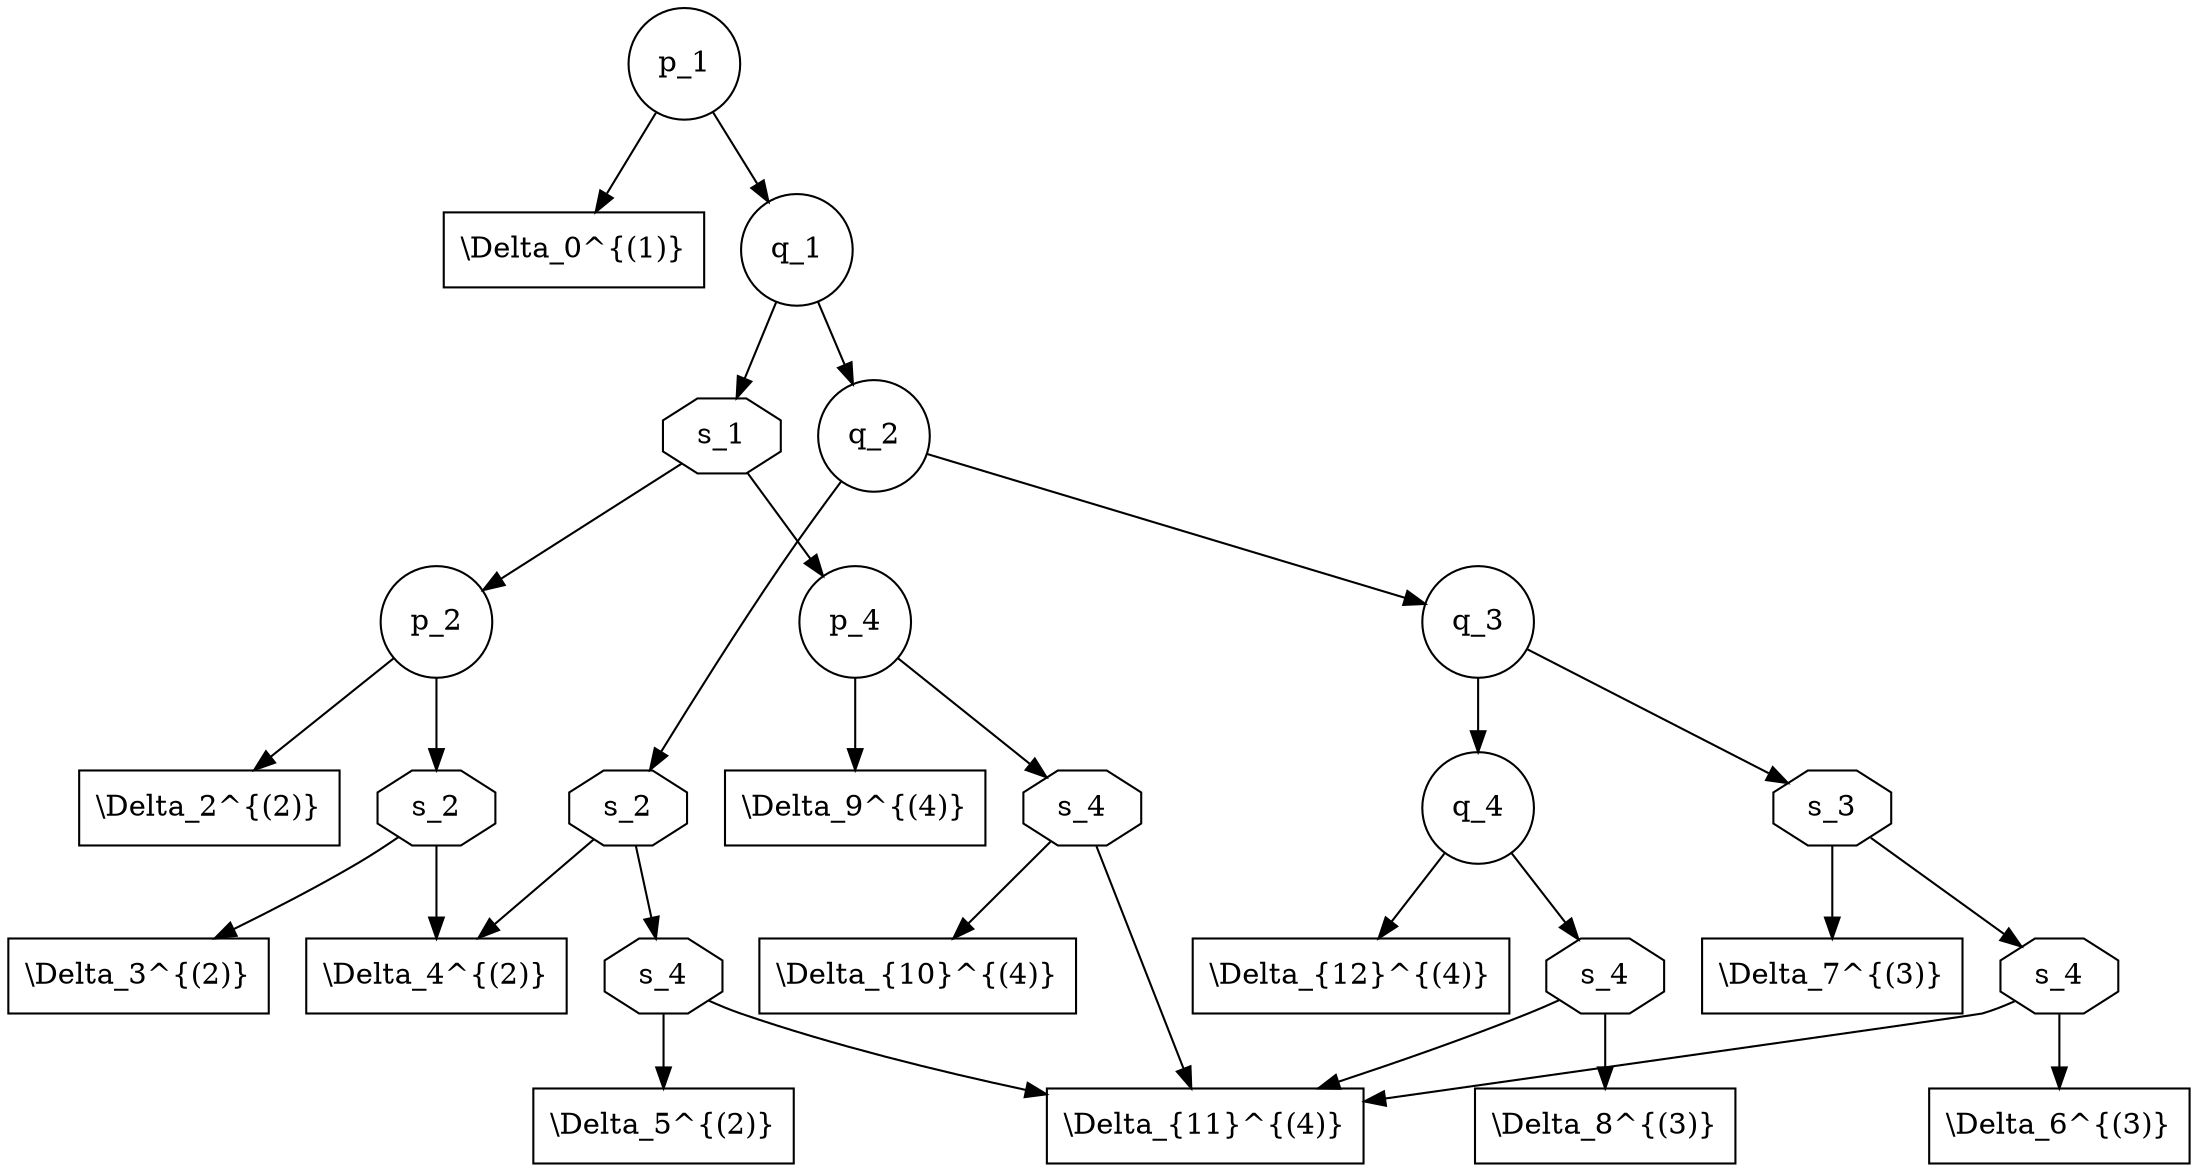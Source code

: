 digraph ss3 {
    p1 [label="p_1"] [shape=circle];
    d0 [label="\\Delta_0^{(1)}"] [shape=box];
    q1 [label="q_1"] [shape=circle];
    p4 [label="p_4"] [shape=circle];
    d9 [label="\\Delta_9^{(4)}"] [shape=box];
    s41 [label="s_4"] [shape=octagon];
    s42 [label="s_4"] [shape=octagon];
    s43 [label="s_4"] [shape=octagon];
    s44 [label="s_4"] [shape=octagon];
    p2 [label="p_2"] [shape=circle];
    q2 [label="q_2"] [shape=circle];
    s1 [label="s_1"] [shape=octagon];
    d2 [label="\\Delta_2^{(2)}"] [shape=box];
    s21 [label="s_2"] [shape=octagon];
    s22 [label="s_2"] [shape=octagon];
    q3 [label="q_3"] [shape=circle];
    s3 [label="s_3"] [shape=octagon];
    q4 [label="q_4"] [shape=circle];
    d3 [label="\\Delta_3^{(2)}"] [shape=box];
    d4 [label="\\Delta_4^{(2)}"] [shape=box];
    d7 [label="\\Delta_7^{(3)}"] [shape=box];
    d8 [label="\\Delta_8^{(3)}"] [shape=box];
    d11 [label="\\Delta_{11}^{(4)}"] [shape=box];
    d10 [label="\\Delta_{10}^{(4)}"] [shape=box];
    d5 [label="\\Delta_5^{(2)}"] [shape=box];
    d6 [label="\\Delta_6^{(3)}"] [shape=box];
    d12 [label="\\Delta_{12}^{(4)}"] [shape=box];

    p1 -> d0
    p1 -> q1 -> q2 -> q3 -> q4 -> d12
    q4 -> s44 -> d11
    s44 -> d8
    q1 -> s1 -> p4 -> d9
    p4 -> s41 -> d10
    s41 -> d11
    s1 -> p2 -> d2
    p2 -> s21 -> d3
    s21 -> d4
    q2 -> s22
    q3 -> s3
    s3 -> s43 -> d6
    s43 -> d11
    s3 -> d7
    s22 -> s42 -> d5
    s42 -> d11
    s22 -> d4
}

